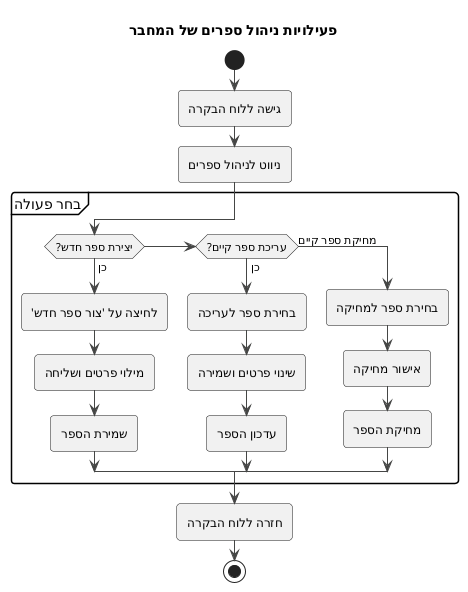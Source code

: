@startuml
!theme vibrant

title פעילויות ניהול ספרים של המחבר

start
:גישה ללוח הבקרה;
:ניווט לניהול ספרים;

partition "בחר פעולה" {
  if (יצירת ספר חדש?) then (כן)
    :לחיצה על 'צור ספר חדש';
    :מילוי פרטים ושליחה;
    :שמירת הספר;
  else if (עריכת ספר קיים?) then (כן)
    :בחירת ספר לעריכה;
    :שינוי פרטים ושמירה;
    :עדכון הספר;
  else (מחיקת ספר קיים)
    :בחירת ספר למחיקה;
    :אישור מחיקה;
    :מחיקת הספר;
  endif
}

:חזרה ללוח הבקרה;
stop

@enduml
